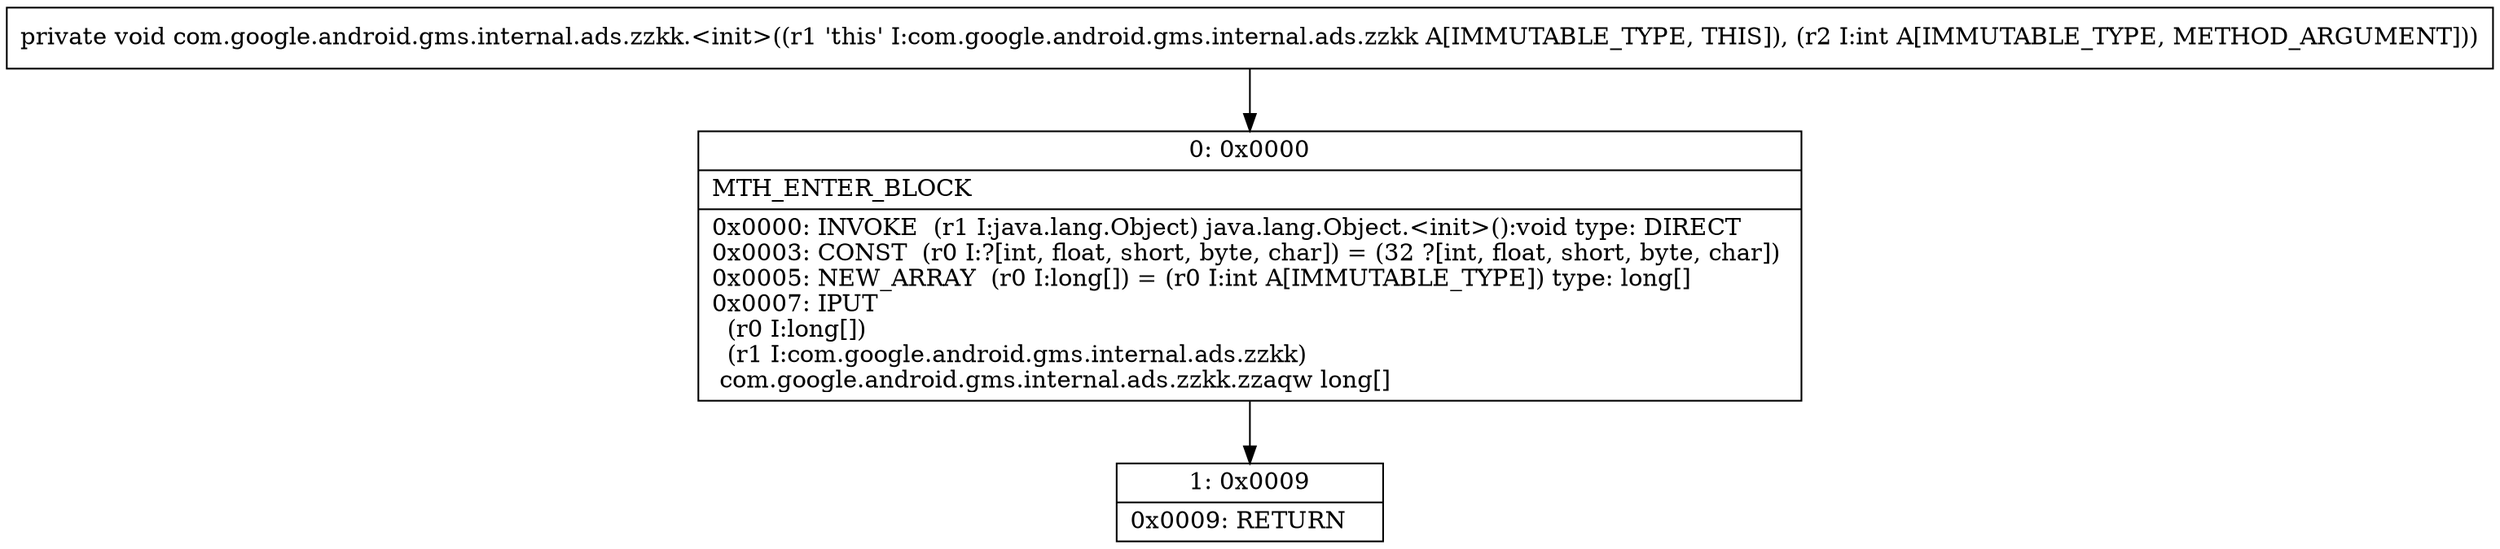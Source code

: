 digraph "CFG forcom.google.android.gms.internal.ads.zzkk.\<init\>(I)V" {
Node_0 [shape=record,label="{0\:\ 0x0000|MTH_ENTER_BLOCK\l|0x0000: INVOKE  (r1 I:java.lang.Object) java.lang.Object.\<init\>():void type: DIRECT \l0x0003: CONST  (r0 I:?[int, float, short, byte, char]) = (32 ?[int, float, short, byte, char]) \l0x0005: NEW_ARRAY  (r0 I:long[]) = (r0 I:int A[IMMUTABLE_TYPE]) type: long[] \l0x0007: IPUT  \l  (r0 I:long[])\l  (r1 I:com.google.android.gms.internal.ads.zzkk)\l com.google.android.gms.internal.ads.zzkk.zzaqw long[] \l}"];
Node_1 [shape=record,label="{1\:\ 0x0009|0x0009: RETURN   \l}"];
MethodNode[shape=record,label="{private void com.google.android.gms.internal.ads.zzkk.\<init\>((r1 'this' I:com.google.android.gms.internal.ads.zzkk A[IMMUTABLE_TYPE, THIS]), (r2 I:int A[IMMUTABLE_TYPE, METHOD_ARGUMENT])) }"];
MethodNode -> Node_0;
Node_0 -> Node_1;
}

